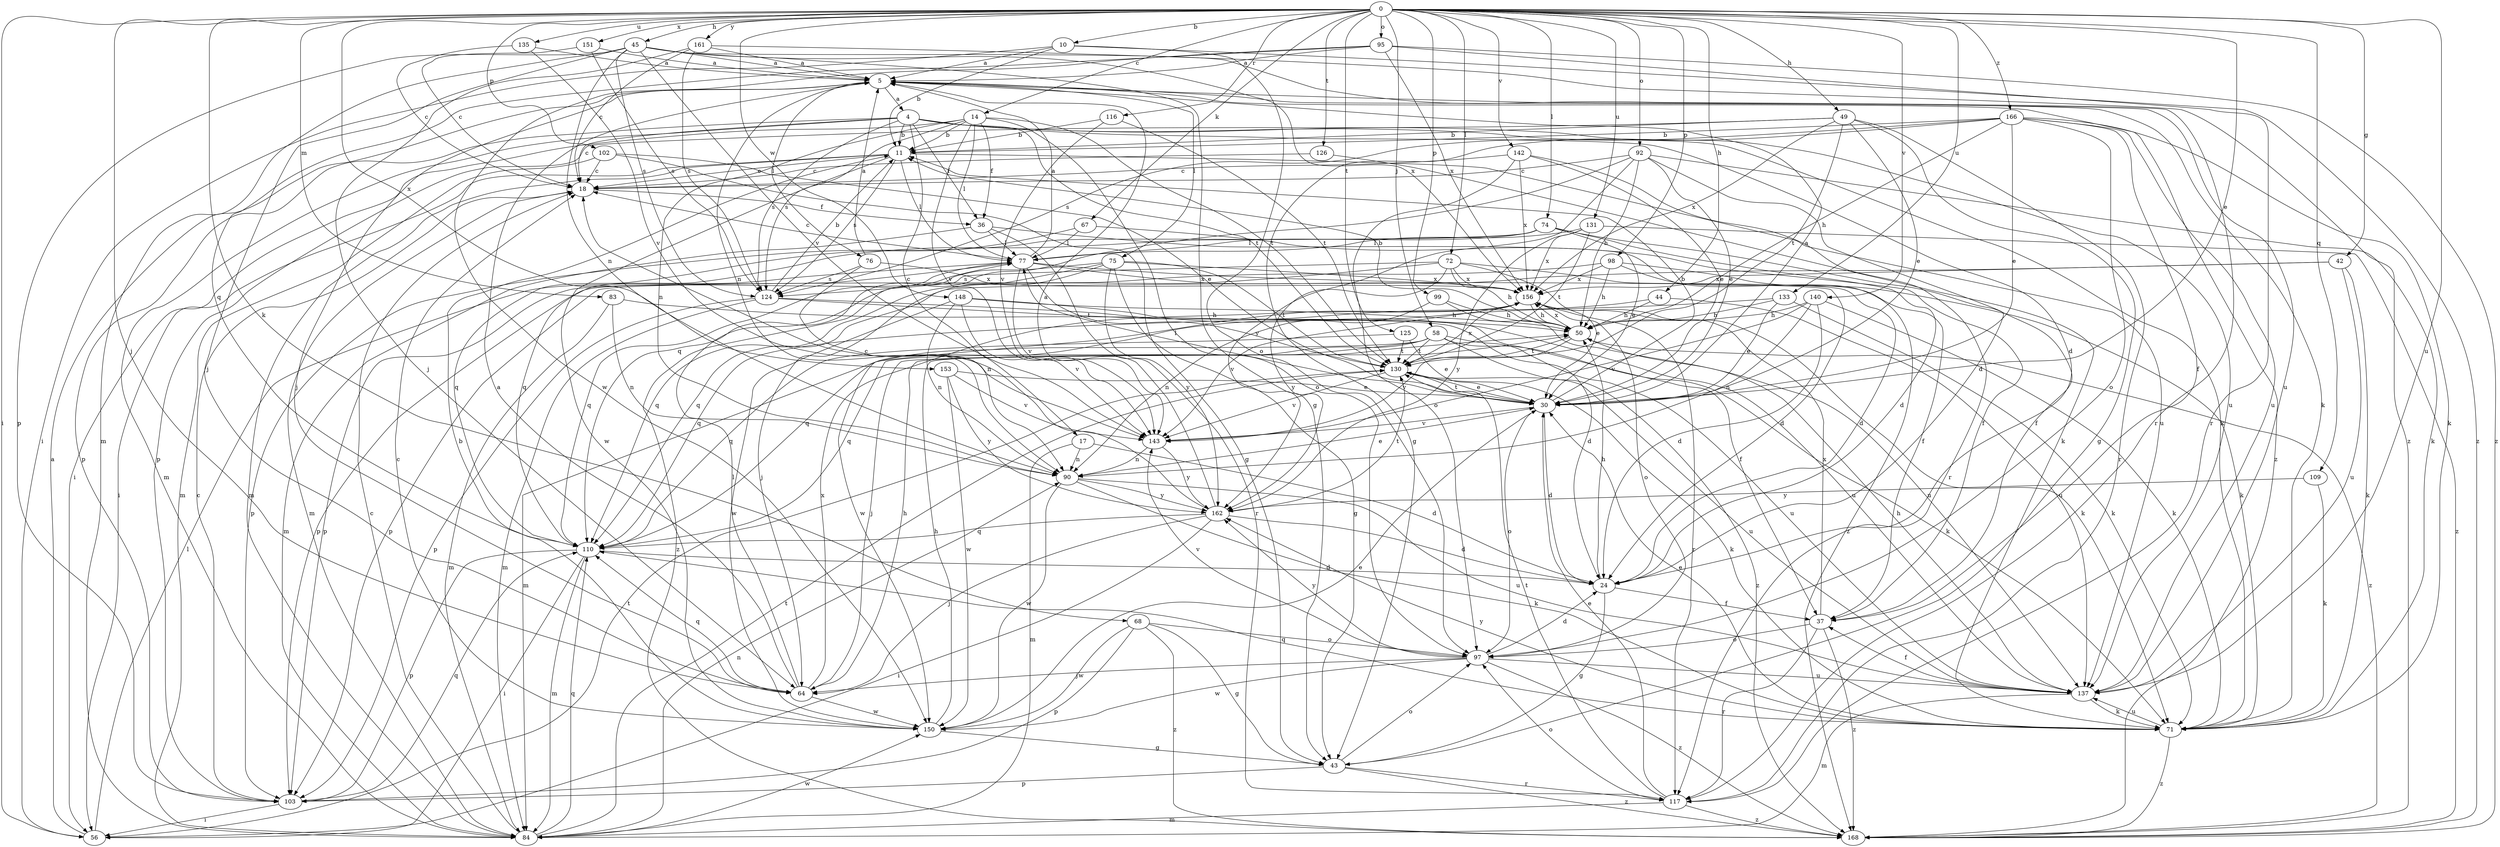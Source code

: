 strict digraph  {
0;
4;
5;
10;
11;
14;
17;
18;
24;
30;
36;
37;
42;
43;
44;
45;
49;
50;
56;
58;
64;
67;
68;
71;
72;
74;
75;
76;
77;
83;
84;
90;
92;
95;
97;
98;
99;
102;
103;
109;
110;
116;
117;
124;
125;
126;
130;
131;
133;
135;
137;
140;
142;
143;
148;
150;
151;
153;
156;
161;
162;
166;
168;
0 -> 10  [label=b];
0 -> 14  [label=c];
0 -> 30  [label=e];
0 -> 42  [label=g];
0 -> 44  [label=h];
0 -> 45  [label=h];
0 -> 49  [label=h];
0 -> 56  [label=i];
0 -> 58  [label=j];
0 -> 64  [label=j];
0 -> 67  [label=k];
0 -> 68  [label=k];
0 -> 72  [label=l];
0 -> 74  [label=l];
0 -> 83  [label=m];
0 -> 92  [label=o];
0 -> 95  [label=o];
0 -> 98  [label=p];
0 -> 99  [label=p];
0 -> 102  [label=p];
0 -> 109  [label=q];
0 -> 116  [label=r];
0 -> 125  [label=t];
0 -> 126  [label=t];
0 -> 131  [label=u];
0 -> 133  [label=u];
0 -> 135  [label=u];
0 -> 137  [label=u];
0 -> 140  [label=v];
0 -> 142  [label=v];
0 -> 148  [label=w];
0 -> 151  [label=x];
0 -> 153  [label=x];
0 -> 161  [label=y];
0 -> 166  [label=z];
4 -> 11  [label=b];
4 -> 17  [label=c];
4 -> 18  [label=c];
4 -> 24  [label=d];
4 -> 36  [label=f];
4 -> 71  [label=k];
4 -> 84  [label=m];
4 -> 103  [label=p];
4 -> 124  [label=s];
4 -> 130  [label=t];
4 -> 137  [label=u];
5 -> 4  [label=a];
5 -> 64  [label=j];
5 -> 71  [label=k];
5 -> 75  [label=l];
5 -> 76  [label=l];
5 -> 90  [label=n];
5 -> 137  [label=u];
5 -> 168  [label=z];
10 -> 5  [label=a];
10 -> 11  [label=b];
10 -> 56  [label=i];
10 -> 97  [label=o];
10 -> 168  [label=z];
11 -> 18  [label=c];
11 -> 56  [label=i];
11 -> 77  [label=l];
11 -> 84  [label=m];
11 -> 124  [label=s];
11 -> 137  [label=u];
11 -> 150  [label=w];
14 -> 11  [label=b];
14 -> 36  [label=f];
14 -> 56  [label=i];
14 -> 77  [label=l];
14 -> 90  [label=n];
14 -> 97  [label=o];
14 -> 124  [label=s];
14 -> 130  [label=t];
14 -> 143  [label=v];
17 -> 24  [label=d];
17 -> 84  [label=m];
17 -> 90  [label=n];
18 -> 36  [label=f];
18 -> 84  [label=m];
24 -> 37  [label=f];
24 -> 43  [label=g];
24 -> 50  [label=h];
30 -> 5  [label=a];
30 -> 11  [label=b];
30 -> 24  [label=d];
30 -> 77  [label=l];
30 -> 97  [label=o];
30 -> 130  [label=t];
30 -> 143  [label=v];
36 -> 77  [label=l];
36 -> 84  [label=m];
36 -> 117  [label=r];
36 -> 168  [label=z];
37 -> 97  [label=o];
37 -> 117  [label=r];
37 -> 156  [label=x];
37 -> 168  [label=z];
42 -> 71  [label=k];
42 -> 110  [label=q];
42 -> 137  [label=u];
42 -> 156  [label=x];
43 -> 97  [label=o];
43 -> 103  [label=p];
43 -> 117  [label=r];
43 -> 168  [label=z];
44 -> 50  [label=h];
44 -> 110  [label=q];
44 -> 137  [label=u];
45 -> 5  [label=a];
45 -> 43  [label=g];
45 -> 64  [label=j];
45 -> 84  [label=m];
45 -> 90  [label=n];
45 -> 103  [label=p];
45 -> 117  [label=r];
45 -> 124  [label=s];
45 -> 143  [label=v];
45 -> 156  [label=x];
49 -> 11  [label=b];
49 -> 30  [label=e];
49 -> 43  [label=g];
49 -> 103  [label=p];
49 -> 117  [label=r];
49 -> 130  [label=t];
49 -> 156  [label=x];
50 -> 11  [label=b];
50 -> 130  [label=t];
50 -> 143  [label=v];
50 -> 156  [label=x];
50 -> 168  [label=z];
56 -> 5  [label=a];
56 -> 77  [label=l];
56 -> 130  [label=t];
58 -> 64  [label=j];
58 -> 71  [label=k];
58 -> 84  [label=m];
58 -> 110  [label=q];
58 -> 130  [label=t];
58 -> 137  [label=u];
58 -> 168  [label=z];
64 -> 5  [label=a];
64 -> 50  [label=h];
64 -> 77  [label=l];
64 -> 110  [label=q];
64 -> 150  [label=w];
64 -> 156  [label=x];
67 -> 37  [label=f];
67 -> 77  [label=l];
67 -> 110  [label=q];
68 -> 43  [label=g];
68 -> 97  [label=o];
68 -> 103  [label=p];
68 -> 150  [label=w];
68 -> 168  [label=z];
71 -> 30  [label=e];
71 -> 110  [label=q];
71 -> 137  [label=u];
71 -> 162  [label=y];
71 -> 168  [label=z];
72 -> 24  [label=d];
72 -> 30  [label=e];
72 -> 50  [label=h];
72 -> 110  [label=q];
72 -> 124  [label=s];
72 -> 156  [label=x];
72 -> 162  [label=y];
74 -> 24  [label=d];
74 -> 30  [label=e];
74 -> 37  [label=f];
74 -> 77  [label=l];
74 -> 103  [label=p];
74 -> 110  [label=q];
75 -> 43  [label=g];
75 -> 64  [label=j];
75 -> 103  [label=p];
75 -> 130  [label=t];
75 -> 156  [label=x];
75 -> 162  [label=y];
75 -> 168  [label=z];
76 -> 5  [label=a];
76 -> 90  [label=n];
76 -> 124  [label=s];
76 -> 156  [label=x];
77 -> 5  [label=a];
77 -> 18  [label=c];
77 -> 24  [label=d];
77 -> 103  [label=p];
77 -> 110  [label=q];
77 -> 130  [label=t];
77 -> 143  [label=v];
77 -> 156  [label=x];
83 -> 50  [label=h];
83 -> 84  [label=m];
83 -> 90  [label=n];
84 -> 18  [label=c];
84 -> 90  [label=n];
84 -> 110  [label=q];
84 -> 130  [label=t];
84 -> 150  [label=w];
90 -> 30  [label=e];
90 -> 71  [label=k];
90 -> 137  [label=u];
90 -> 150  [label=w];
90 -> 162  [label=y];
92 -> 18  [label=c];
92 -> 24  [label=d];
92 -> 30  [label=e];
92 -> 50  [label=h];
92 -> 71  [label=k];
92 -> 110  [label=q];
92 -> 162  [label=y];
95 -> 5  [label=a];
95 -> 110  [label=q];
95 -> 117  [label=r];
95 -> 150  [label=w];
95 -> 156  [label=x];
95 -> 168  [label=z];
97 -> 24  [label=d];
97 -> 64  [label=j];
97 -> 137  [label=u];
97 -> 143  [label=v];
97 -> 150  [label=w];
97 -> 162  [label=y];
97 -> 168  [label=z];
98 -> 37  [label=f];
98 -> 50  [label=h];
98 -> 71  [label=k];
98 -> 103  [label=p];
98 -> 156  [label=x];
99 -> 50  [label=h];
99 -> 90  [label=n];
99 -> 137  [label=u];
102 -> 18  [label=c];
102 -> 30  [label=e];
102 -> 43  [label=g];
102 -> 84  [label=m];
103 -> 18  [label=c];
103 -> 56  [label=i];
103 -> 110  [label=q];
109 -> 71  [label=k];
109 -> 162  [label=y];
110 -> 24  [label=d];
110 -> 56  [label=i];
110 -> 84  [label=m];
110 -> 103  [label=p];
116 -> 11  [label=b];
116 -> 130  [label=t];
116 -> 143  [label=v];
117 -> 30  [label=e];
117 -> 84  [label=m];
117 -> 97  [label=o];
117 -> 130  [label=t];
117 -> 168  [label=z];
124 -> 11  [label=b];
124 -> 24  [label=d];
124 -> 37  [label=f];
124 -> 84  [label=m];
124 -> 103  [label=p];
125 -> 30  [label=e];
125 -> 110  [label=q];
125 -> 130  [label=t];
126 -> 18  [label=c];
126 -> 71  [label=k];
130 -> 30  [label=e];
130 -> 71  [label=k];
130 -> 137  [label=u];
130 -> 143  [label=v];
130 -> 156  [label=x];
131 -> 77  [label=l];
131 -> 130  [label=t];
131 -> 156  [label=x];
131 -> 162  [label=y];
131 -> 168  [label=z];
133 -> 30  [label=e];
133 -> 50  [label=h];
133 -> 71  [label=k];
133 -> 110  [label=q];
135 -> 5  [label=a];
135 -> 18  [label=c];
135 -> 143  [label=v];
137 -> 37  [label=f];
137 -> 50  [label=h];
137 -> 71  [label=k];
137 -> 84  [label=m];
140 -> 24  [label=d];
140 -> 50  [label=h];
140 -> 71  [label=k];
140 -> 90  [label=n];
140 -> 143  [label=v];
142 -> 18  [label=c];
142 -> 30  [label=e];
142 -> 97  [label=o];
142 -> 117  [label=r];
142 -> 156  [label=x];
143 -> 90  [label=n];
143 -> 162  [label=y];
148 -> 50  [label=h];
148 -> 90  [label=n];
148 -> 137  [label=u];
148 -> 143  [label=v];
148 -> 150  [label=w];
150 -> 11  [label=b];
150 -> 18  [label=c];
150 -> 30  [label=e];
150 -> 43  [label=g];
150 -> 50  [label=h];
151 -> 5  [label=a];
151 -> 18  [label=c];
151 -> 124  [label=s];
153 -> 30  [label=e];
153 -> 143  [label=v];
153 -> 150  [label=w];
153 -> 162  [label=y];
156 -> 50  [label=h];
156 -> 71  [label=k];
156 -> 97  [label=o];
156 -> 117  [label=r];
156 -> 143  [label=v];
156 -> 150  [label=w];
161 -> 5  [label=a];
161 -> 18  [label=c];
161 -> 64  [label=j];
161 -> 124  [label=s];
161 -> 168  [label=z];
162 -> 5  [label=a];
162 -> 18  [label=c];
162 -> 24  [label=d];
162 -> 56  [label=i];
162 -> 64  [label=j];
162 -> 110  [label=q];
162 -> 130  [label=t];
166 -> 11  [label=b];
166 -> 30  [label=e];
166 -> 37  [label=f];
166 -> 43  [label=g];
166 -> 50  [label=h];
166 -> 71  [label=k];
166 -> 97  [label=o];
166 -> 124  [label=s];
166 -> 137  [label=u];
}
